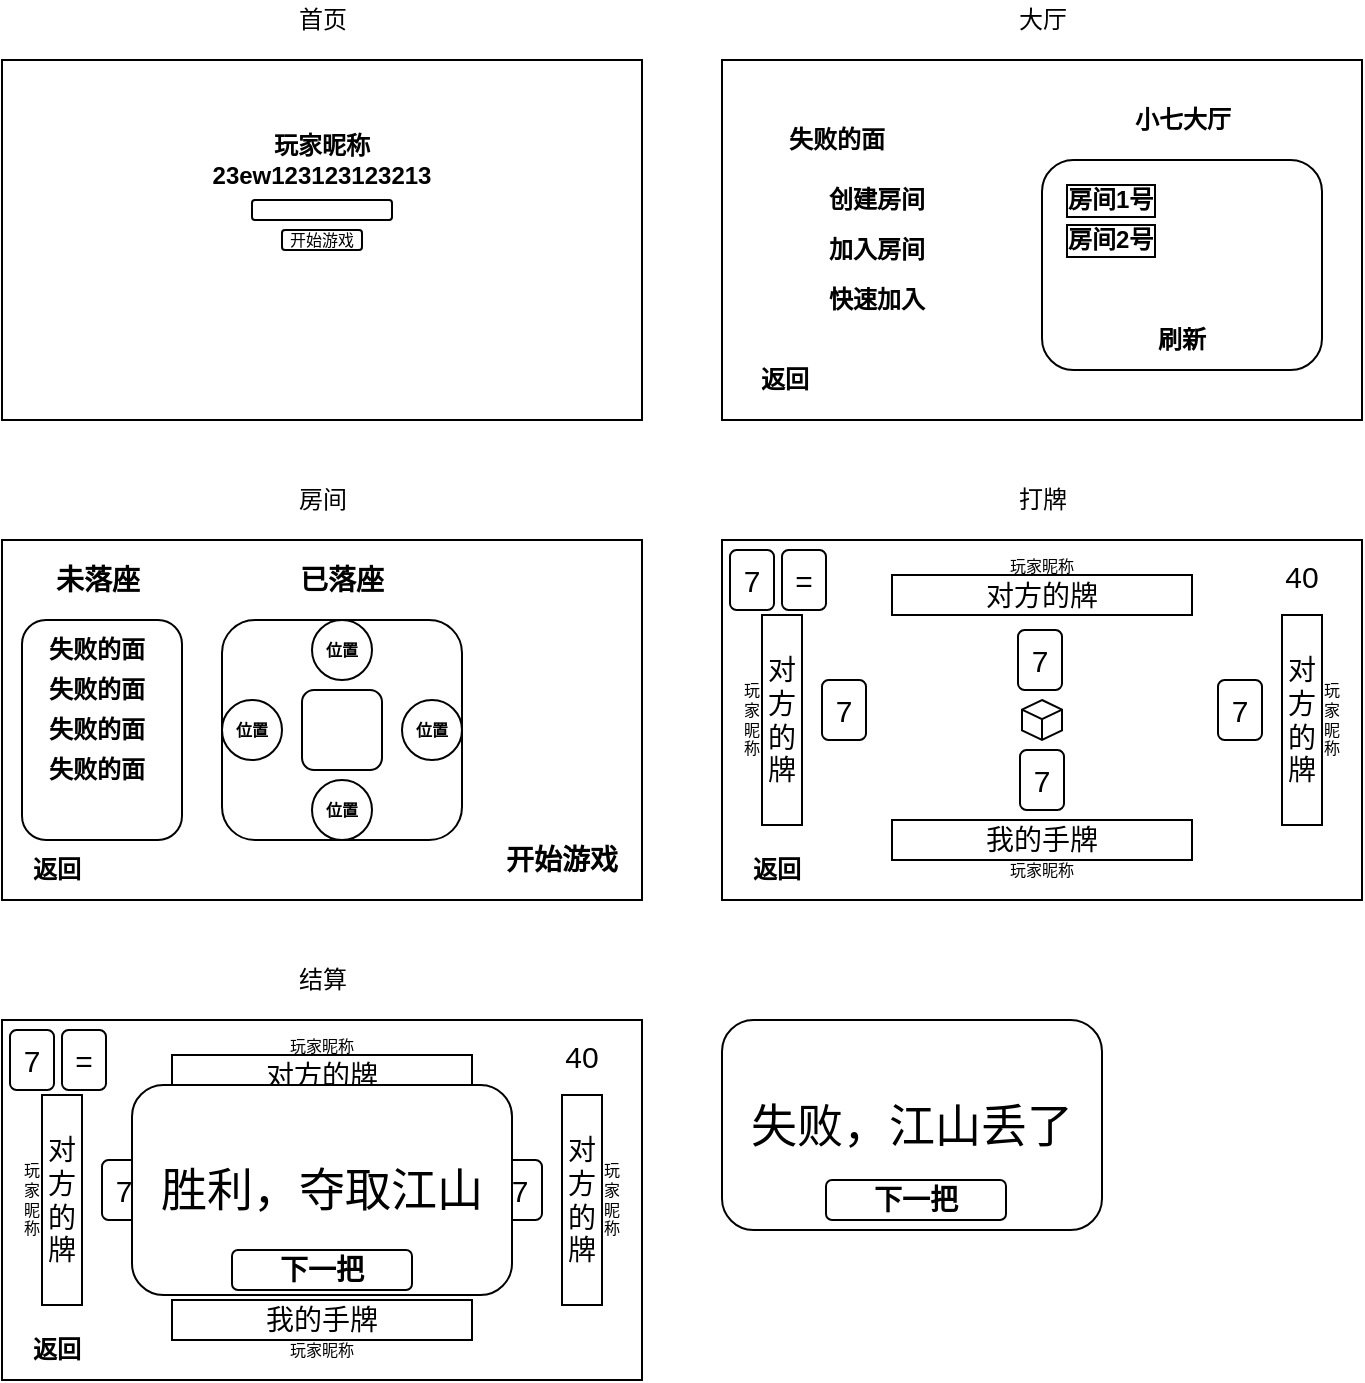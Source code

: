 <mxfile version="24.4.6" type="github">
  <diagram id="f8x8FIPD15dflX-yVgTz" name="第 1 页">
    <mxGraphModel dx="794" dy="420" grid="1" gridSize="10" guides="1" tooltips="1" connect="1" arrows="1" fold="1" page="1" pageScale="1" pageWidth="827" pageHeight="1169" math="0" shadow="0">
      <root>
        <mxCell id="0" />
        <mxCell id="1" parent="0" />
        <mxCell id="lL1rAe6qH-szkAXvem2V-1" value="" style="rounded=0;whiteSpace=wrap;html=1;" parent="1" vertex="1">
          <mxGeometry x="40" y="40" width="320" height="180" as="geometry" />
        </mxCell>
        <mxCell id="lL1rAe6qH-szkAXvem2V-2" value="首页" style="text;html=1;align=center;verticalAlign=middle;resizable=0;points=[];autosize=1;strokeColor=none;fillColor=none;" parent="1" vertex="1">
          <mxGeometry x="180" y="10" width="40" height="20" as="geometry" />
        </mxCell>
        <mxCell id="lL1rAe6qH-szkAXvem2V-4" value="" style="rounded=1;whiteSpace=wrap;html=1;" parent="1" vertex="1">
          <mxGeometry x="165" y="110" width="70" height="10" as="geometry" />
        </mxCell>
        <mxCell id="lL1rAe6qH-szkAXvem2V-5" value="玩家昵称23ew123123123213" style="text;html=1;strokeColor=none;fillColor=none;align=center;verticalAlign=middle;whiteSpace=wrap;rounded=0;fontStyle=1" parent="1" vertex="1">
          <mxGeometry x="175" y="80" width="50" height="20" as="geometry" />
        </mxCell>
        <mxCell id="lL1rAe6qH-szkAXvem2V-7" value="开始游戏" style="rounded=1;whiteSpace=wrap;html=1;fontSize=8;" parent="1" vertex="1">
          <mxGeometry x="180" y="125" width="40" height="10" as="geometry" />
        </mxCell>
        <mxCell id="lL1rAe6qH-szkAXvem2V-10" value="" style="rounded=0;whiteSpace=wrap;html=1;" parent="1" vertex="1">
          <mxGeometry x="400" y="40" width="320" height="180" as="geometry" />
        </mxCell>
        <mxCell id="lL1rAe6qH-szkAXvem2V-11" value="大厅" style="text;html=1;align=center;verticalAlign=middle;resizable=0;points=[];autosize=1;strokeColor=none;fillColor=none;" parent="1" vertex="1">
          <mxGeometry x="540" y="10" width="40" height="20" as="geometry" />
        </mxCell>
        <mxCell id="lL1rAe6qH-szkAXvem2V-13" value="失败的面" style="text;html=1;strokeColor=none;fillColor=none;align=center;verticalAlign=middle;whiteSpace=wrap;rounded=0;fontStyle=1" parent="1" vertex="1">
          <mxGeometry x="430" y="70" width="55" height="20" as="geometry" />
        </mxCell>
        <mxCell id="lL1rAe6qH-szkAXvem2V-15" value="小七大厅" style="text;html=1;strokeColor=none;fillColor=none;align=center;verticalAlign=middle;whiteSpace=wrap;rounded=0;fontStyle=1" parent="1" vertex="1">
          <mxGeometry x="602.5" y="60" width="55" height="20" as="geometry" />
        </mxCell>
        <mxCell id="lL1rAe6qH-szkAXvem2V-16" value="" style="rounded=1;whiteSpace=wrap;html=1;fontSize=8;" parent="1" vertex="1">
          <mxGeometry x="560" y="90" width="140" height="105" as="geometry" />
        </mxCell>
        <mxCell id="lL1rAe6qH-szkAXvem2V-18" value="创建房间" style="text;html=1;strokeColor=none;fillColor=none;align=center;verticalAlign=middle;whiteSpace=wrap;rounded=0;fontStyle=1" parent="1" vertex="1">
          <mxGeometry x="450" y="100" width="55" height="20" as="geometry" />
        </mxCell>
        <mxCell id="lL1rAe6qH-szkAXvem2V-19" value="加入房间" style="text;html=1;strokeColor=none;fillColor=none;align=center;verticalAlign=middle;whiteSpace=wrap;rounded=0;fontStyle=1" parent="1" vertex="1">
          <mxGeometry x="450" y="125" width="55" height="20" as="geometry" />
        </mxCell>
        <mxCell id="lL1rAe6qH-szkAXvem2V-20" value="快速加入" style="text;html=1;strokeColor=none;fillColor=none;align=center;verticalAlign=middle;whiteSpace=wrap;rounded=0;fontStyle=1" parent="1" vertex="1">
          <mxGeometry x="450" y="150" width="55" height="20" as="geometry" />
        </mxCell>
        <mxCell id="lL1rAe6qH-szkAXvem2V-21" value="刷新" style="text;html=1;strokeColor=none;fillColor=none;align=center;verticalAlign=middle;whiteSpace=wrap;rounded=0;fontStyle=1" parent="1" vertex="1">
          <mxGeometry x="560" y="170" width="140" height="20" as="geometry" />
        </mxCell>
        <mxCell id="lL1rAe6qH-szkAXvem2V-23" value="房间1号" style="text;html=1;strokeColor=none;fillColor=none;align=left;verticalAlign=middle;whiteSpace=wrap;rounded=0;fontStyle=1;labelBorderColor=#000000;" parent="1" vertex="1">
          <mxGeometry x="570" y="100" width="120" height="20" as="geometry" />
        </mxCell>
        <mxCell id="lL1rAe6qH-szkAXvem2V-24" value="房间2号" style="text;html=1;strokeColor=none;fillColor=none;align=left;verticalAlign=middle;whiteSpace=wrap;rounded=0;fontStyle=1;labelBorderColor=#000000;" parent="1" vertex="1">
          <mxGeometry x="570" y="120" width="120" height="20" as="geometry" />
        </mxCell>
        <mxCell id="lL1rAe6qH-szkAXvem2V-31" value="" style="rounded=0;whiteSpace=wrap;html=1;" parent="1" vertex="1">
          <mxGeometry x="40" y="280" width="320" height="180" as="geometry" />
        </mxCell>
        <mxCell id="lL1rAe6qH-szkAXvem2V-32" value="房间" style="text;html=1;align=center;verticalAlign=middle;resizable=0;points=[];autosize=1;strokeColor=none;fillColor=none;" parent="1" vertex="1">
          <mxGeometry x="180" y="250" width="40" height="20" as="geometry" />
        </mxCell>
        <mxCell id="lL1rAe6qH-szkAXvem2V-46" value="" style="rounded=1;whiteSpace=wrap;html=1;fontSize=14;align=center;" parent="1" vertex="1">
          <mxGeometry x="50" y="320" width="80" height="110" as="geometry" />
        </mxCell>
        <mxCell id="lL1rAe6qH-szkAXvem2V-36" value="失败的面" style="text;html=1;strokeColor=none;fillColor=none;align=center;verticalAlign=middle;whiteSpace=wrap;rounded=0;fontStyle=1" parent="1" vertex="1">
          <mxGeometry x="60" y="325" width="55" height="20" as="geometry" />
        </mxCell>
        <mxCell id="lL1rAe6qH-szkAXvem2V-41" value="" style="rounded=1;whiteSpace=wrap;html=1;fontSize=8;align=center;" parent="1" vertex="1">
          <mxGeometry x="150" y="320" width="120" height="110" as="geometry" />
        </mxCell>
        <mxCell id="lL1rAe6qH-szkAXvem2V-37" value="位置" style="ellipse;whiteSpace=wrap;html=1;aspect=fixed;fontSize=8;align=center;fontStyle=1" parent="1" vertex="1">
          <mxGeometry x="195" y="320" width="30" height="30" as="geometry" />
        </mxCell>
        <mxCell id="lL1rAe6qH-szkAXvem2V-38" value="位置" style="ellipse;whiteSpace=wrap;html=1;aspect=fixed;fontSize=8;align=center;fontStyle=1" parent="1" vertex="1">
          <mxGeometry x="195" y="400" width="30" height="30" as="geometry" />
        </mxCell>
        <mxCell id="lL1rAe6qH-szkAXvem2V-39" value="位置" style="ellipse;whiteSpace=wrap;html=1;aspect=fixed;fontSize=8;align=center;fontStyle=1" parent="1" vertex="1">
          <mxGeometry x="240" y="360" width="30" height="30" as="geometry" />
        </mxCell>
        <mxCell id="lL1rAe6qH-szkAXvem2V-40" value="位置" style="ellipse;whiteSpace=wrap;html=1;aspect=fixed;fontSize=8;align=center;fontStyle=1" parent="1" vertex="1">
          <mxGeometry x="150" y="360" width="30" height="30" as="geometry" />
        </mxCell>
        <mxCell id="lL1rAe6qH-szkAXvem2V-42" value="失败的面" style="text;html=1;strokeColor=none;fillColor=none;align=center;verticalAlign=middle;whiteSpace=wrap;rounded=0;fontStyle=1" parent="1" vertex="1">
          <mxGeometry x="60" y="345" width="55" height="20" as="geometry" />
        </mxCell>
        <mxCell id="lL1rAe6qH-szkAXvem2V-43" value="失败的面" style="text;html=1;strokeColor=none;fillColor=none;align=center;verticalAlign=middle;whiteSpace=wrap;rounded=0;fontStyle=1" parent="1" vertex="1">
          <mxGeometry x="60" y="365" width="55" height="20" as="geometry" />
        </mxCell>
        <mxCell id="lL1rAe6qH-szkAXvem2V-44" value="失败的面" style="text;html=1;strokeColor=none;fillColor=none;align=center;verticalAlign=middle;whiteSpace=wrap;rounded=0;fontStyle=1" parent="1" vertex="1">
          <mxGeometry x="60" y="385" width="55" height="20" as="geometry" />
        </mxCell>
        <mxCell id="lL1rAe6qH-szkAXvem2V-45" value="未落座" style="text;html=1;strokeColor=none;fillColor=none;align=center;verticalAlign=middle;whiteSpace=wrap;rounded=0;fontStyle=1;fontSize=14;" parent="1" vertex="1">
          <mxGeometry x="52.5" y="290" width="70" height="20" as="geometry" />
        </mxCell>
        <mxCell id="lL1rAe6qH-szkAXvem2V-47" value="已落座" style="text;html=1;strokeColor=none;fillColor=none;align=center;verticalAlign=middle;whiteSpace=wrap;rounded=0;fontStyle=1;fontSize=14;" parent="1" vertex="1">
          <mxGeometry x="175" y="290" width="70" height="20" as="geometry" />
        </mxCell>
        <mxCell id="lL1rAe6qH-szkAXvem2V-48" value="" style="rounded=1;whiteSpace=wrap;html=1;fontSize=14;align=center;" parent="1" vertex="1">
          <mxGeometry x="190" y="355" width="40" height="40" as="geometry" />
        </mxCell>
        <mxCell id="lL1rAe6qH-szkAXvem2V-49" value="开始游戏" style="text;html=1;strokeColor=none;fillColor=none;align=center;verticalAlign=middle;whiteSpace=wrap;rounded=0;fontSize=14;fontStyle=1" parent="1" vertex="1">
          <mxGeometry x="290" y="430" width="60" height="20" as="geometry" />
        </mxCell>
        <mxCell id="lL1rAe6qH-szkAXvem2V-50" value="" style="rounded=0;whiteSpace=wrap;html=1;" parent="1" vertex="1">
          <mxGeometry x="400" y="280" width="320" height="180" as="geometry" />
        </mxCell>
        <mxCell id="lL1rAe6qH-szkAXvem2V-51" value="打牌" style="text;html=1;align=center;verticalAlign=middle;resizable=0;points=[];autosize=1;strokeColor=none;fillColor=none;" parent="1" vertex="1">
          <mxGeometry x="540" y="250" width="40" height="20" as="geometry" />
        </mxCell>
        <mxCell id="lL1rAe6qH-szkAXvem2V-55" value="我的手牌" style="rounded=0;whiteSpace=wrap;html=1;fontSize=14;align=center;" parent="1" vertex="1">
          <mxGeometry x="485" y="420" width="150" height="20" as="geometry" />
        </mxCell>
        <mxCell id="lL1rAe6qH-szkAXvem2V-56" value="对方的牌" style="rounded=0;whiteSpace=wrap;html=1;fontSize=14;align=center;" parent="1" vertex="1">
          <mxGeometry x="485" y="297.5" width="150" height="20" as="geometry" />
        </mxCell>
        <mxCell id="lL1rAe6qH-szkAXvem2V-57" value="对方的牌" style="rounded=0;whiteSpace=wrap;html=1;fontSize=14;align=center;" parent="1" vertex="1">
          <mxGeometry x="420" y="317.5" width="20" height="105" as="geometry" />
        </mxCell>
        <mxCell id="lL1rAe6qH-szkAXvem2V-58" value="对方的牌" style="rounded=0;whiteSpace=wrap;html=1;fontSize=14;align=center;" parent="1" vertex="1">
          <mxGeometry x="680" y="317.5" width="20" height="105" as="geometry" />
        </mxCell>
        <mxCell id="lL1rAe6qH-szkAXvem2V-60" value="玩家昵称" style="text;html=1;strokeColor=none;fillColor=none;align=center;verticalAlign=middle;whiteSpace=wrap;rounded=0;fontSize=8;" parent="1" vertex="1">
          <mxGeometry x="540" y="287.5" width="40" height="10" as="geometry" />
        </mxCell>
        <mxCell id="lL1rAe6qH-szkAXvem2V-61" value="玩家昵称" style="text;html=1;strokeColor=none;fillColor=none;align=center;verticalAlign=middle;whiteSpace=wrap;rounded=0;fontSize=8;" parent="1" vertex="1">
          <mxGeometry x="540" y="440" width="40" height="10" as="geometry" />
        </mxCell>
        <mxCell id="lL1rAe6qH-szkAXvem2V-62" value="玩家昵称" style="text;html=1;strokeColor=none;fillColor=none;align=center;verticalAlign=middle;whiteSpace=wrap;rounded=0;fontSize=8;" parent="1" vertex="1">
          <mxGeometry x="700" y="350" width="10" height="40" as="geometry" />
        </mxCell>
        <mxCell id="lL1rAe6qH-szkAXvem2V-63" value="玩家昵称" style="text;html=1;strokeColor=none;fillColor=none;align=center;verticalAlign=middle;whiteSpace=wrap;rounded=0;fontSize=8;" parent="1" vertex="1">
          <mxGeometry x="410" y="350" width="10" height="40" as="geometry" />
        </mxCell>
        <mxCell id="lL1rAe6qH-szkAXvem2V-64" value="7" style="rounded=1;whiteSpace=wrap;html=1;fontSize=15;align=center;" parent="1" vertex="1">
          <mxGeometry x="404" y="285" width="22" height="30" as="geometry" />
        </mxCell>
        <mxCell id="lL1rAe6qH-szkAXvem2V-66" value="40" style="text;html=1;strokeColor=none;fillColor=none;align=center;verticalAlign=middle;whiteSpace=wrap;rounded=0;fontSize=15;" parent="1" vertex="1">
          <mxGeometry x="670" y="287.5" width="40" height="20" as="geometry" />
        </mxCell>
        <mxCell id="lL1rAe6qH-szkAXvem2V-67" value="7" style="rounded=1;whiteSpace=wrap;html=1;fontSize=15;align=center;" parent="1" vertex="1">
          <mxGeometry x="549" y="385" width="22" height="30" as="geometry" />
        </mxCell>
        <mxCell id="lL1rAe6qH-szkAXvem2V-69" value="7" style="rounded=1;whiteSpace=wrap;html=1;fontSize=15;align=center;" parent="1" vertex="1">
          <mxGeometry x="450" y="350" width="22" height="30" as="geometry" />
        </mxCell>
        <mxCell id="lL1rAe6qH-szkAXvem2V-70" value="7" style="rounded=1;whiteSpace=wrap;html=1;fontSize=15;align=center;" parent="1" vertex="1">
          <mxGeometry x="548" y="325" width="22" height="30" as="geometry" />
        </mxCell>
        <mxCell id="lL1rAe6qH-szkAXvem2V-71" value="7" style="rounded=1;whiteSpace=wrap;html=1;fontSize=15;align=center;" parent="1" vertex="1">
          <mxGeometry x="648" y="350" width="22" height="30" as="geometry" />
        </mxCell>
        <mxCell id="lL1rAe6qH-szkAXvem2V-73" value="" style="whiteSpace=wrap;html=1;shape=mxgraph.basic.isocube;isoAngle=15;fontSize=15;align=center;" parent="1" vertex="1">
          <mxGeometry x="550" y="360" width="20" height="20" as="geometry" />
        </mxCell>
        <mxCell id="lL1rAe6qH-szkAXvem2V-74" value="=" style="rounded=1;whiteSpace=wrap;html=1;fontSize=15;align=center;" parent="1" vertex="1">
          <mxGeometry x="430" y="285" width="22" height="30" as="geometry" />
        </mxCell>
        <mxCell id="lL1rAe6qH-szkAXvem2V-75" value="返回" style="text;html=1;strokeColor=none;fillColor=none;align=center;verticalAlign=middle;whiteSpace=wrap;rounded=0;fontStyle=1" parent="1" vertex="1">
          <mxGeometry x="404" y="190" width="55" height="20" as="geometry" />
        </mxCell>
        <mxCell id="lL1rAe6qH-szkAXvem2V-77" value="返回" style="text;html=1;strokeColor=none;fillColor=none;align=center;verticalAlign=middle;whiteSpace=wrap;rounded=0;fontStyle=1" parent="1" vertex="1">
          <mxGeometry x="40" y="435" width="55" height="20" as="geometry" />
        </mxCell>
        <mxCell id="lL1rAe6qH-szkAXvem2V-78" value="返回" style="text;html=1;strokeColor=none;fillColor=none;align=center;verticalAlign=middle;whiteSpace=wrap;rounded=0;fontStyle=1" parent="1" vertex="1">
          <mxGeometry x="400" y="435" width="55" height="20" as="geometry" />
        </mxCell>
        <mxCell id="lL1rAe6qH-szkAXvem2V-84" value="" style="rounded=0;whiteSpace=wrap;html=1;" parent="1" vertex="1">
          <mxGeometry x="40" y="520" width="320" height="180" as="geometry" />
        </mxCell>
        <mxCell id="lL1rAe6qH-szkAXvem2V-85" value="结算" style="text;html=1;align=center;verticalAlign=middle;resizable=0;points=[];autosize=1;strokeColor=none;fillColor=none;" parent="1" vertex="1">
          <mxGeometry x="180" y="490" width="40" height="20" as="geometry" />
        </mxCell>
        <mxCell id="lL1rAe6qH-szkAXvem2V-86" value="我的手牌" style="rounded=0;whiteSpace=wrap;html=1;fontSize=14;align=center;" parent="1" vertex="1">
          <mxGeometry x="125" y="660" width="150" height="20" as="geometry" />
        </mxCell>
        <mxCell id="lL1rAe6qH-szkAXvem2V-87" value="对方的牌" style="rounded=0;whiteSpace=wrap;html=1;fontSize=14;align=center;" parent="1" vertex="1">
          <mxGeometry x="125" y="537.5" width="150" height="20" as="geometry" />
        </mxCell>
        <mxCell id="lL1rAe6qH-szkAXvem2V-88" value="对方的牌" style="rounded=0;whiteSpace=wrap;html=1;fontSize=14;align=center;" parent="1" vertex="1">
          <mxGeometry x="60" y="557.5" width="20" height="105" as="geometry" />
        </mxCell>
        <mxCell id="lL1rAe6qH-szkAXvem2V-89" value="对方的牌" style="rounded=0;whiteSpace=wrap;html=1;fontSize=14;align=center;" parent="1" vertex="1">
          <mxGeometry x="320" y="557.5" width="20" height="105" as="geometry" />
        </mxCell>
        <mxCell id="lL1rAe6qH-szkAXvem2V-90" value="玩家昵称" style="text;html=1;strokeColor=none;fillColor=none;align=center;verticalAlign=middle;whiteSpace=wrap;rounded=0;fontSize=8;" parent="1" vertex="1">
          <mxGeometry x="180" y="527.5" width="40" height="10" as="geometry" />
        </mxCell>
        <mxCell id="lL1rAe6qH-szkAXvem2V-91" value="玩家昵称" style="text;html=1;strokeColor=none;fillColor=none;align=center;verticalAlign=middle;whiteSpace=wrap;rounded=0;fontSize=8;" parent="1" vertex="1">
          <mxGeometry x="180" y="680" width="40" height="10" as="geometry" />
        </mxCell>
        <mxCell id="lL1rAe6qH-szkAXvem2V-92" value="玩家昵称" style="text;html=1;strokeColor=none;fillColor=none;align=center;verticalAlign=middle;whiteSpace=wrap;rounded=0;fontSize=8;" parent="1" vertex="1">
          <mxGeometry x="340" y="590" width="10" height="40" as="geometry" />
        </mxCell>
        <mxCell id="lL1rAe6qH-szkAXvem2V-93" value="玩家昵称" style="text;html=1;strokeColor=none;fillColor=none;align=center;verticalAlign=middle;whiteSpace=wrap;rounded=0;fontSize=8;" parent="1" vertex="1">
          <mxGeometry x="50" y="590" width="10" height="40" as="geometry" />
        </mxCell>
        <mxCell id="lL1rAe6qH-szkAXvem2V-94" value="7" style="rounded=1;whiteSpace=wrap;html=1;fontSize=15;align=center;" parent="1" vertex="1">
          <mxGeometry x="44" y="525" width="22" height="30" as="geometry" />
        </mxCell>
        <mxCell id="lL1rAe6qH-szkAXvem2V-95" value="40" style="text;html=1;strokeColor=none;fillColor=none;align=center;verticalAlign=middle;whiteSpace=wrap;rounded=0;fontSize=15;" parent="1" vertex="1">
          <mxGeometry x="310" y="527.5" width="40" height="20" as="geometry" />
        </mxCell>
        <mxCell id="lL1rAe6qH-szkAXvem2V-96" value="7" style="rounded=1;whiteSpace=wrap;html=1;fontSize=15;align=center;" parent="1" vertex="1">
          <mxGeometry x="189" y="625" width="22" height="30" as="geometry" />
        </mxCell>
        <mxCell id="lL1rAe6qH-szkAXvem2V-97" value="7" style="rounded=1;whiteSpace=wrap;html=1;fontSize=15;align=center;" parent="1" vertex="1">
          <mxGeometry x="90" y="590" width="22" height="30" as="geometry" />
        </mxCell>
        <mxCell id="lL1rAe6qH-szkAXvem2V-98" value="7" style="rounded=1;whiteSpace=wrap;html=1;fontSize=15;align=center;" parent="1" vertex="1">
          <mxGeometry x="188" y="565" width="22" height="30" as="geometry" />
        </mxCell>
        <mxCell id="lL1rAe6qH-szkAXvem2V-99" value="7" style="rounded=1;whiteSpace=wrap;html=1;fontSize=15;align=center;" parent="1" vertex="1">
          <mxGeometry x="288" y="590" width="22" height="30" as="geometry" />
        </mxCell>
        <mxCell id="lL1rAe6qH-szkAXvem2V-100" value="" style="whiteSpace=wrap;html=1;shape=mxgraph.basic.isocube;isoAngle=15;fontSize=15;align=center;" parent="1" vertex="1">
          <mxGeometry x="190" y="600" width="20" height="20" as="geometry" />
        </mxCell>
        <mxCell id="lL1rAe6qH-szkAXvem2V-101" value="=" style="rounded=1;whiteSpace=wrap;html=1;fontSize=15;align=center;" parent="1" vertex="1">
          <mxGeometry x="70" y="525" width="22" height="30" as="geometry" />
        </mxCell>
        <mxCell id="lL1rAe6qH-szkAXvem2V-102" value="返回" style="text;html=1;strokeColor=none;fillColor=none;align=center;verticalAlign=middle;whiteSpace=wrap;rounded=0;fontStyle=1" parent="1" vertex="1">
          <mxGeometry x="40" y="675" width="55" height="20" as="geometry" />
        </mxCell>
        <mxCell id="lL1rAe6qH-szkAXvem2V-103" value="胜利，夺取江山" style="rounded=1;whiteSpace=wrap;html=1;fontSize=23;align=center;" parent="1" vertex="1">
          <mxGeometry x="105" y="552.5" width="190" height="105" as="geometry" />
        </mxCell>
        <mxCell id="lL1rAe6qH-szkAXvem2V-104" value="失败，江山丢了" style="rounded=1;whiteSpace=wrap;html=1;fontSize=23;align=center;" parent="1" vertex="1">
          <mxGeometry x="400" y="520" width="190" height="105" as="geometry" />
        </mxCell>
        <mxCell id="-Q7XZXWzbQ8f31WP-loJ-1" value="下一把" style="rounded=1;whiteSpace=wrap;html=1;fontSize=14;fontStyle=1" parent="1" vertex="1">
          <mxGeometry x="155" y="635" width="90" height="20" as="geometry" />
        </mxCell>
        <mxCell id="-Q7XZXWzbQ8f31WP-loJ-3" value="下一把" style="rounded=1;whiteSpace=wrap;html=1;fontSize=14;fontStyle=1" parent="1" vertex="1">
          <mxGeometry x="452" y="600" width="90" height="20" as="geometry" />
        </mxCell>
      </root>
    </mxGraphModel>
  </diagram>
</mxfile>
